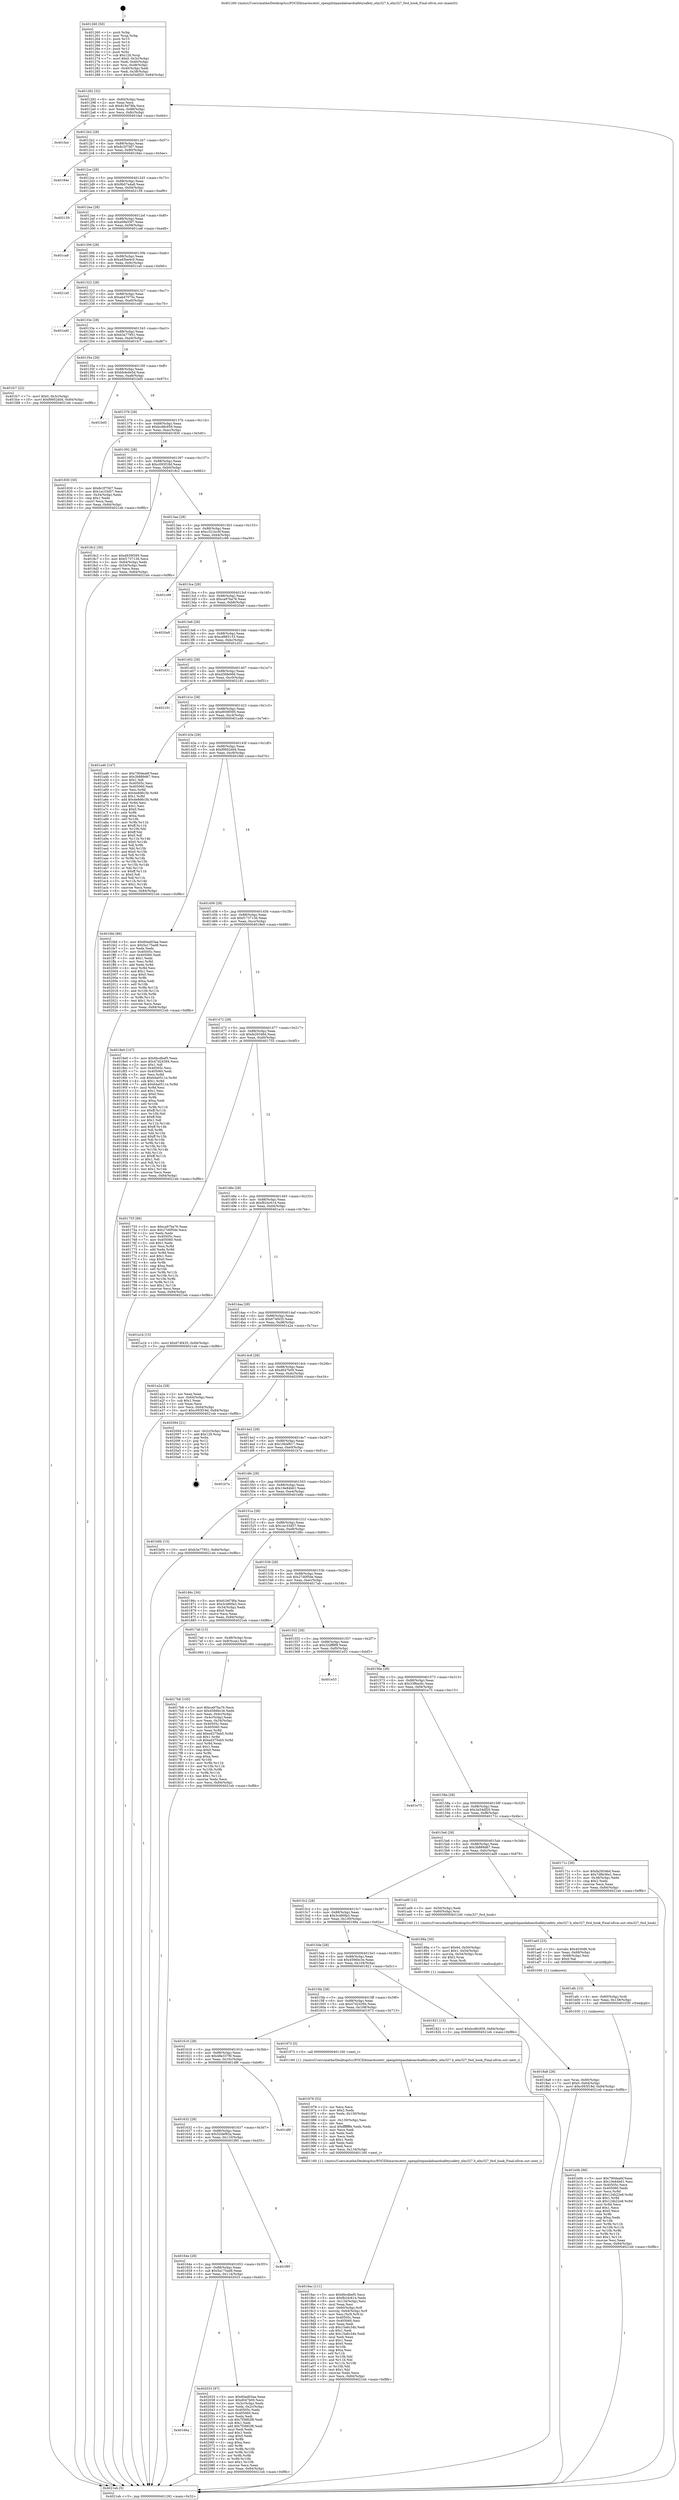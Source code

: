 digraph "0x401260" {
  label = "0x401260 (/mnt/c/Users/mathe/Desktop/tcc/POCII/binaries/extr_openpilotpandaboardsafetysafety_elm327.h_elm327_fwd_hook_Final-ollvm.out::main(0))"
  labelloc = "t"
  node[shape=record]

  Entry [label="",width=0.3,height=0.3,shape=circle,fillcolor=black,style=filled]
  "0x401292" [label="{
     0x401292 [32]\l
     | [instrs]\l
     &nbsp;&nbsp;0x401292 \<+6\>: mov -0x84(%rbp),%eax\l
     &nbsp;&nbsp;0x401298 \<+2\>: mov %eax,%ecx\l
     &nbsp;&nbsp;0x40129a \<+6\>: sub $0x819d78fa,%ecx\l
     &nbsp;&nbsp;0x4012a0 \<+6\>: mov %eax,-0x88(%rbp)\l
     &nbsp;&nbsp;0x4012a6 \<+6\>: mov %ecx,-0x8c(%rbp)\l
     &nbsp;&nbsp;0x4012ac \<+6\>: je 0000000000401fa4 \<main+0xd44\>\l
  }"]
  "0x401fa4" [label="{
     0x401fa4\l
  }", style=dashed]
  "0x4012b2" [label="{
     0x4012b2 [28]\l
     | [instrs]\l
     &nbsp;&nbsp;0x4012b2 \<+5\>: jmp 00000000004012b7 \<main+0x57\>\l
     &nbsp;&nbsp;0x4012b7 \<+6\>: mov -0x88(%rbp),%eax\l
     &nbsp;&nbsp;0x4012bd \<+5\>: sub $0x8c2f7567,%eax\l
     &nbsp;&nbsp;0x4012c2 \<+6\>: mov %eax,-0x90(%rbp)\l
     &nbsp;&nbsp;0x4012c8 \<+6\>: je 000000000040184e \<main+0x5ee\>\l
  }"]
  Exit [label="",width=0.3,height=0.3,shape=circle,fillcolor=black,style=filled,peripheries=2]
  "0x40184e" [label="{
     0x40184e\l
  }", style=dashed]
  "0x4012ce" [label="{
     0x4012ce [28]\l
     | [instrs]\l
     &nbsp;&nbsp;0x4012ce \<+5\>: jmp 00000000004012d3 \<main+0x73\>\l
     &nbsp;&nbsp;0x4012d3 \<+6\>: mov -0x88(%rbp),%eax\l
     &nbsp;&nbsp;0x4012d9 \<+5\>: sub $0x9b07a4a8,%eax\l
     &nbsp;&nbsp;0x4012de \<+6\>: mov %eax,-0x94(%rbp)\l
     &nbsp;&nbsp;0x4012e4 \<+6\>: je 0000000000402159 \<main+0xef9\>\l
  }"]
  "0x40166a" [label="{
     0x40166a\l
  }", style=dashed]
  "0x402159" [label="{
     0x402159\l
  }", style=dashed]
  "0x4012ea" [label="{
     0x4012ea [28]\l
     | [instrs]\l
     &nbsp;&nbsp;0x4012ea \<+5\>: jmp 00000000004012ef \<main+0x8f\>\l
     &nbsp;&nbsp;0x4012ef \<+6\>: mov -0x88(%rbp),%eax\l
     &nbsp;&nbsp;0x4012f5 \<+5\>: sub $0xa09a55f7,%eax\l
     &nbsp;&nbsp;0x4012fa \<+6\>: mov %eax,-0x98(%rbp)\l
     &nbsp;&nbsp;0x401300 \<+6\>: je 0000000000401ca8 \<main+0xa48\>\l
  }"]
  "0x402033" [label="{
     0x402033 [97]\l
     | [instrs]\l
     &nbsp;&nbsp;0x402033 \<+5\>: mov $0x60ad03aa,%eax\l
     &nbsp;&nbsp;0x402038 \<+5\>: mov $0xd047b00,%ecx\l
     &nbsp;&nbsp;0x40203d \<+3\>: mov -0x3c(%rbp),%edx\l
     &nbsp;&nbsp;0x402040 \<+3\>: mov %edx,-0x2c(%rbp)\l
     &nbsp;&nbsp;0x402043 \<+7\>: mov 0x40505c,%edx\l
     &nbsp;&nbsp;0x40204a \<+7\>: mov 0x405060,%esi\l
     &nbsp;&nbsp;0x402051 \<+2\>: mov %edx,%edi\l
     &nbsp;&nbsp;0x402053 \<+6\>: sub $0x7f3882f8,%edi\l
     &nbsp;&nbsp;0x402059 \<+3\>: sub $0x1,%edi\l
     &nbsp;&nbsp;0x40205c \<+6\>: add $0x7f3882f8,%edi\l
     &nbsp;&nbsp;0x402062 \<+3\>: imul %edi,%edx\l
     &nbsp;&nbsp;0x402065 \<+3\>: and $0x1,%edx\l
     &nbsp;&nbsp;0x402068 \<+3\>: cmp $0x0,%edx\l
     &nbsp;&nbsp;0x40206b \<+4\>: sete %r8b\l
     &nbsp;&nbsp;0x40206f \<+3\>: cmp $0xa,%esi\l
     &nbsp;&nbsp;0x402072 \<+4\>: setl %r9b\l
     &nbsp;&nbsp;0x402076 \<+3\>: mov %r8b,%r10b\l
     &nbsp;&nbsp;0x402079 \<+3\>: and %r9b,%r10b\l
     &nbsp;&nbsp;0x40207c \<+3\>: xor %r9b,%r8b\l
     &nbsp;&nbsp;0x40207f \<+3\>: or %r8b,%r10b\l
     &nbsp;&nbsp;0x402082 \<+4\>: test $0x1,%r10b\l
     &nbsp;&nbsp;0x402086 \<+3\>: cmovne %ecx,%eax\l
     &nbsp;&nbsp;0x402089 \<+6\>: mov %eax,-0x84(%rbp)\l
     &nbsp;&nbsp;0x40208f \<+5\>: jmp 00000000004021eb \<main+0xf8b\>\l
  }"]
  "0x401ca8" [label="{
     0x401ca8\l
  }", style=dashed]
  "0x401306" [label="{
     0x401306 [28]\l
     | [instrs]\l
     &nbsp;&nbsp;0x401306 \<+5\>: jmp 000000000040130b \<main+0xab\>\l
     &nbsp;&nbsp;0x40130b \<+6\>: mov -0x88(%rbp),%eax\l
     &nbsp;&nbsp;0x401311 \<+5\>: sub $0xa45be4c0,%eax\l
     &nbsp;&nbsp;0x401316 \<+6\>: mov %eax,-0x9c(%rbp)\l
     &nbsp;&nbsp;0x40131c \<+6\>: je 00000000004021a0 \<main+0xf40\>\l
  }"]
  "0x40164e" [label="{
     0x40164e [28]\l
     | [instrs]\l
     &nbsp;&nbsp;0x40164e \<+5\>: jmp 0000000000401653 \<main+0x3f3\>\l
     &nbsp;&nbsp;0x401653 \<+6\>: mov -0x88(%rbp),%eax\l
     &nbsp;&nbsp;0x401659 \<+5\>: sub $0x5a175ad9,%eax\l
     &nbsp;&nbsp;0x40165e \<+6\>: mov %eax,-0x114(%rbp)\l
     &nbsp;&nbsp;0x401664 \<+6\>: je 0000000000402033 \<main+0xdd3\>\l
  }"]
  "0x4021a0" [label="{
     0x4021a0\l
  }", style=dashed]
  "0x401322" [label="{
     0x401322 [28]\l
     | [instrs]\l
     &nbsp;&nbsp;0x401322 \<+5\>: jmp 0000000000401327 \<main+0xc7\>\l
     &nbsp;&nbsp;0x401327 \<+6\>: mov -0x88(%rbp),%eax\l
     &nbsp;&nbsp;0x40132d \<+5\>: sub $0xab47075c,%eax\l
     &nbsp;&nbsp;0x401332 \<+6\>: mov %eax,-0xa0(%rbp)\l
     &nbsp;&nbsp;0x401338 \<+6\>: je 0000000000401ed0 \<main+0xc70\>\l
  }"]
  "0x401f95" [label="{
     0x401f95\l
  }", style=dashed]
  "0x401ed0" [label="{
     0x401ed0\l
  }", style=dashed]
  "0x40133e" [label="{
     0x40133e [28]\l
     | [instrs]\l
     &nbsp;&nbsp;0x40133e \<+5\>: jmp 0000000000401343 \<main+0xe3\>\l
     &nbsp;&nbsp;0x401343 \<+6\>: mov -0x88(%rbp),%eax\l
     &nbsp;&nbsp;0x401349 \<+5\>: sub $0xb3a77951,%eax\l
     &nbsp;&nbsp;0x40134e \<+6\>: mov %eax,-0xa4(%rbp)\l
     &nbsp;&nbsp;0x401354 \<+6\>: je 0000000000401fc7 \<main+0xd67\>\l
  }"]
  "0x401632" [label="{
     0x401632 [28]\l
     | [instrs]\l
     &nbsp;&nbsp;0x401632 \<+5\>: jmp 0000000000401637 \<main+0x3d7\>\l
     &nbsp;&nbsp;0x401637 \<+6\>: mov -0x88(%rbp),%eax\l
     &nbsp;&nbsp;0x40163d \<+5\>: sub $0x52def92a,%eax\l
     &nbsp;&nbsp;0x401642 \<+6\>: mov %eax,-0x110(%rbp)\l
     &nbsp;&nbsp;0x401648 \<+6\>: je 0000000000401f95 \<main+0xd35\>\l
  }"]
  "0x401fc7" [label="{
     0x401fc7 [22]\l
     | [instrs]\l
     &nbsp;&nbsp;0x401fc7 \<+7\>: movl $0x0,-0x3c(%rbp)\l
     &nbsp;&nbsp;0x401fce \<+10\>: movl $0xf0602dd4,-0x84(%rbp)\l
     &nbsp;&nbsp;0x401fd8 \<+5\>: jmp 00000000004021eb \<main+0xf8b\>\l
  }"]
  "0x40135a" [label="{
     0x40135a [28]\l
     | [instrs]\l
     &nbsp;&nbsp;0x40135a \<+5\>: jmp 000000000040135f \<main+0xff\>\l
     &nbsp;&nbsp;0x40135f \<+6\>: mov -0x88(%rbp),%eax\l
     &nbsp;&nbsp;0x401365 \<+5\>: sub $0xbb4e4e5d,%eax\l
     &nbsp;&nbsp;0x40136a \<+6\>: mov %eax,-0xa8(%rbp)\l
     &nbsp;&nbsp;0x401370 \<+6\>: je 0000000000401bd5 \<main+0x975\>\l
  }"]
  "0x401df6" [label="{
     0x401df6\l
  }", style=dashed]
  "0x401bd5" [label="{
     0x401bd5\l
  }", style=dashed]
  "0x401376" [label="{
     0x401376 [28]\l
     | [instrs]\l
     &nbsp;&nbsp;0x401376 \<+5\>: jmp 000000000040137b \<main+0x11b\>\l
     &nbsp;&nbsp;0x40137b \<+6\>: mov -0x88(%rbp),%eax\l
     &nbsp;&nbsp;0x401381 \<+5\>: sub $0xbcd8c959,%eax\l
     &nbsp;&nbsp;0x401386 \<+6\>: mov %eax,-0xac(%rbp)\l
     &nbsp;&nbsp;0x40138c \<+6\>: je 0000000000401830 \<main+0x5d0\>\l
  }"]
  "0x401b0b" [label="{
     0x401b0b [96]\l
     | [instrs]\l
     &nbsp;&nbsp;0x401b0b \<+5\>: mov $0x790dea6f,%eax\l
     &nbsp;&nbsp;0x401b10 \<+5\>: mov $0x19e84b61,%esi\l
     &nbsp;&nbsp;0x401b15 \<+7\>: mov 0x40505c,%ecx\l
     &nbsp;&nbsp;0x401b1c \<+7\>: mov 0x405060,%edx\l
     &nbsp;&nbsp;0x401b23 \<+3\>: mov %ecx,%r8d\l
     &nbsp;&nbsp;0x401b26 \<+7\>: add $0x124b22e8,%r8d\l
     &nbsp;&nbsp;0x401b2d \<+4\>: sub $0x1,%r8d\l
     &nbsp;&nbsp;0x401b31 \<+7\>: sub $0x124b22e8,%r8d\l
     &nbsp;&nbsp;0x401b38 \<+4\>: imul %r8d,%ecx\l
     &nbsp;&nbsp;0x401b3c \<+3\>: and $0x1,%ecx\l
     &nbsp;&nbsp;0x401b3f \<+3\>: cmp $0x0,%ecx\l
     &nbsp;&nbsp;0x401b42 \<+4\>: sete %r9b\l
     &nbsp;&nbsp;0x401b46 \<+3\>: cmp $0xa,%edx\l
     &nbsp;&nbsp;0x401b49 \<+4\>: setl %r10b\l
     &nbsp;&nbsp;0x401b4d \<+3\>: mov %r9b,%r11b\l
     &nbsp;&nbsp;0x401b50 \<+3\>: and %r10b,%r11b\l
     &nbsp;&nbsp;0x401b53 \<+3\>: xor %r10b,%r9b\l
     &nbsp;&nbsp;0x401b56 \<+3\>: or %r9b,%r11b\l
     &nbsp;&nbsp;0x401b59 \<+4\>: test $0x1,%r11b\l
     &nbsp;&nbsp;0x401b5d \<+3\>: cmovne %esi,%eax\l
     &nbsp;&nbsp;0x401b60 \<+6\>: mov %eax,-0x84(%rbp)\l
     &nbsp;&nbsp;0x401b66 \<+5\>: jmp 00000000004021eb \<main+0xf8b\>\l
  }"]
  "0x401830" [label="{
     0x401830 [30]\l
     | [instrs]\l
     &nbsp;&nbsp;0x401830 \<+5\>: mov $0x8c2f7567,%eax\l
     &nbsp;&nbsp;0x401835 \<+5\>: mov $0x1ec33d57,%ecx\l
     &nbsp;&nbsp;0x40183a \<+3\>: mov -0x34(%rbp),%edx\l
     &nbsp;&nbsp;0x40183d \<+3\>: cmp $0x1,%edx\l
     &nbsp;&nbsp;0x401840 \<+3\>: cmovl %ecx,%eax\l
     &nbsp;&nbsp;0x401843 \<+6\>: mov %eax,-0x84(%rbp)\l
     &nbsp;&nbsp;0x401849 \<+5\>: jmp 00000000004021eb \<main+0xf8b\>\l
  }"]
  "0x401392" [label="{
     0x401392 [28]\l
     | [instrs]\l
     &nbsp;&nbsp;0x401392 \<+5\>: jmp 0000000000401397 \<main+0x137\>\l
     &nbsp;&nbsp;0x401397 \<+6\>: mov -0x88(%rbp),%eax\l
     &nbsp;&nbsp;0x40139d \<+5\>: sub $0xc093f18d,%eax\l
     &nbsp;&nbsp;0x4013a2 \<+6\>: mov %eax,-0xb0(%rbp)\l
     &nbsp;&nbsp;0x4013a8 \<+6\>: je 00000000004018c2 \<main+0x662\>\l
  }"]
  "0x401afc" [label="{
     0x401afc [15]\l
     | [instrs]\l
     &nbsp;&nbsp;0x401afc \<+4\>: mov -0x60(%rbp),%rdi\l
     &nbsp;&nbsp;0x401b00 \<+6\>: mov %eax,-0x138(%rbp)\l
     &nbsp;&nbsp;0x401b06 \<+5\>: call 0000000000401030 \<free@plt\>\l
     | [calls]\l
     &nbsp;&nbsp;0x401030 \{1\} (unknown)\l
  }"]
  "0x4018c2" [label="{
     0x4018c2 [30]\l
     | [instrs]\l
     &nbsp;&nbsp;0x4018c2 \<+5\>: mov $0xd939f395,%eax\l
     &nbsp;&nbsp;0x4018c7 \<+5\>: mov $0xf1737136,%ecx\l
     &nbsp;&nbsp;0x4018cc \<+3\>: mov -0x64(%rbp),%edx\l
     &nbsp;&nbsp;0x4018cf \<+3\>: cmp -0x54(%rbp),%edx\l
     &nbsp;&nbsp;0x4018d2 \<+3\>: cmovl %ecx,%eax\l
     &nbsp;&nbsp;0x4018d5 \<+6\>: mov %eax,-0x84(%rbp)\l
     &nbsp;&nbsp;0x4018db \<+5\>: jmp 00000000004021eb \<main+0xf8b\>\l
  }"]
  "0x4013ae" [label="{
     0x4013ae [28]\l
     | [instrs]\l
     &nbsp;&nbsp;0x4013ae \<+5\>: jmp 00000000004013b3 \<main+0x153\>\l
     &nbsp;&nbsp;0x4013b3 \<+6\>: mov -0x88(%rbp),%eax\l
     &nbsp;&nbsp;0x4013b9 \<+5\>: sub $0xc321bc5f,%eax\l
     &nbsp;&nbsp;0x4013be \<+6\>: mov %eax,-0xb4(%rbp)\l
     &nbsp;&nbsp;0x4013c4 \<+6\>: je 0000000000401c99 \<main+0xa39\>\l
  }"]
  "0x401ae5" [label="{
     0x401ae5 [23]\l
     | [instrs]\l
     &nbsp;&nbsp;0x401ae5 \<+10\>: movabs $0x4030d6,%rdi\l
     &nbsp;&nbsp;0x401aef \<+3\>: mov %eax,-0x68(%rbp)\l
     &nbsp;&nbsp;0x401af2 \<+3\>: mov -0x68(%rbp),%esi\l
     &nbsp;&nbsp;0x401af5 \<+2\>: mov $0x0,%al\l
     &nbsp;&nbsp;0x401af7 \<+5\>: call 0000000000401040 \<printf@plt\>\l
     | [calls]\l
     &nbsp;&nbsp;0x401040 \{1\} (unknown)\l
  }"]
  "0x401c99" [label="{
     0x401c99\l
  }", style=dashed]
  "0x4013ca" [label="{
     0x4013ca [28]\l
     | [instrs]\l
     &nbsp;&nbsp;0x4013ca \<+5\>: jmp 00000000004013cf \<main+0x16f\>\l
     &nbsp;&nbsp;0x4013cf \<+6\>: mov -0x88(%rbp),%eax\l
     &nbsp;&nbsp;0x4013d5 \<+5\>: sub $0xca97ba76,%eax\l
     &nbsp;&nbsp;0x4013da \<+6\>: mov %eax,-0xb8(%rbp)\l
     &nbsp;&nbsp;0x4013e0 \<+6\>: je 00000000004020a9 \<main+0xe49\>\l
  }"]
  "0x4019ac" [label="{
     0x4019ac [111]\l
     | [instrs]\l
     &nbsp;&nbsp;0x4019ac \<+5\>: mov $0x6bcdbef5,%ecx\l
     &nbsp;&nbsp;0x4019b1 \<+5\>: mov $0xfb24c614,%edx\l
     &nbsp;&nbsp;0x4019b6 \<+6\>: mov -0x134(%rbp),%esi\l
     &nbsp;&nbsp;0x4019bc \<+3\>: imul %eax,%esi\l
     &nbsp;&nbsp;0x4019bf \<+4\>: mov -0x60(%rbp),%r8\l
     &nbsp;&nbsp;0x4019c3 \<+4\>: movslq -0x64(%rbp),%r9\l
     &nbsp;&nbsp;0x4019c7 \<+4\>: mov %esi,(%r8,%r9,4)\l
     &nbsp;&nbsp;0x4019cb \<+7\>: mov 0x40505c,%eax\l
     &nbsp;&nbsp;0x4019d2 \<+7\>: mov 0x405060,%esi\l
     &nbsp;&nbsp;0x4019d9 \<+2\>: mov %eax,%edi\l
     &nbsp;&nbsp;0x4019db \<+6\>: sub $0x15a6c34b,%edi\l
     &nbsp;&nbsp;0x4019e1 \<+3\>: sub $0x1,%edi\l
     &nbsp;&nbsp;0x4019e4 \<+6\>: add $0x15a6c34b,%edi\l
     &nbsp;&nbsp;0x4019ea \<+3\>: imul %edi,%eax\l
     &nbsp;&nbsp;0x4019ed \<+3\>: and $0x1,%eax\l
     &nbsp;&nbsp;0x4019f0 \<+3\>: cmp $0x0,%eax\l
     &nbsp;&nbsp;0x4019f3 \<+4\>: sete %r10b\l
     &nbsp;&nbsp;0x4019f7 \<+3\>: cmp $0xa,%esi\l
     &nbsp;&nbsp;0x4019fa \<+4\>: setl %r11b\l
     &nbsp;&nbsp;0x4019fe \<+3\>: mov %r10b,%bl\l
     &nbsp;&nbsp;0x401a01 \<+3\>: and %r11b,%bl\l
     &nbsp;&nbsp;0x401a04 \<+3\>: xor %r11b,%r10b\l
     &nbsp;&nbsp;0x401a07 \<+3\>: or %r10b,%bl\l
     &nbsp;&nbsp;0x401a0a \<+3\>: test $0x1,%bl\l
     &nbsp;&nbsp;0x401a0d \<+3\>: cmovne %edx,%ecx\l
     &nbsp;&nbsp;0x401a10 \<+6\>: mov %ecx,-0x84(%rbp)\l
     &nbsp;&nbsp;0x401a16 \<+5\>: jmp 00000000004021eb \<main+0xf8b\>\l
  }"]
  "0x4020a9" [label="{
     0x4020a9\l
  }", style=dashed]
  "0x4013e6" [label="{
     0x4013e6 [28]\l
     | [instrs]\l
     &nbsp;&nbsp;0x4013e6 \<+5\>: jmp 00000000004013eb \<main+0x18b\>\l
     &nbsp;&nbsp;0x4013eb \<+6\>: mov -0x88(%rbp),%eax\l
     &nbsp;&nbsp;0x4013f1 \<+5\>: sub $0xcd985133,%eax\l
     &nbsp;&nbsp;0x4013f6 \<+6\>: mov %eax,-0xbc(%rbp)\l
     &nbsp;&nbsp;0x4013fc \<+6\>: je 0000000000401d31 \<main+0xad1\>\l
  }"]
  "0x401978" [label="{
     0x401978 [52]\l
     | [instrs]\l
     &nbsp;&nbsp;0x401978 \<+2\>: xor %ecx,%ecx\l
     &nbsp;&nbsp;0x40197a \<+5\>: mov $0x2,%edx\l
     &nbsp;&nbsp;0x40197f \<+6\>: mov %edx,-0x130(%rbp)\l
     &nbsp;&nbsp;0x401985 \<+1\>: cltd\l
     &nbsp;&nbsp;0x401986 \<+6\>: mov -0x130(%rbp),%esi\l
     &nbsp;&nbsp;0x40198c \<+2\>: idiv %esi\l
     &nbsp;&nbsp;0x40198e \<+6\>: imul $0xfffffffe,%edx,%edx\l
     &nbsp;&nbsp;0x401994 \<+2\>: mov %ecx,%edi\l
     &nbsp;&nbsp;0x401996 \<+2\>: sub %edx,%edi\l
     &nbsp;&nbsp;0x401998 \<+2\>: mov %ecx,%edx\l
     &nbsp;&nbsp;0x40199a \<+3\>: sub $0x1,%edx\l
     &nbsp;&nbsp;0x40199d \<+2\>: add %edx,%edi\l
     &nbsp;&nbsp;0x40199f \<+2\>: sub %edi,%ecx\l
     &nbsp;&nbsp;0x4019a1 \<+6\>: mov %ecx,-0x134(%rbp)\l
     &nbsp;&nbsp;0x4019a7 \<+5\>: call 0000000000401160 \<next_i\>\l
     | [calls]\l
     &nbsp;&nbsp;0x401160 \{1\} (/mnt/c/Users/mathe/Desktop/tcc/POCII/binaries/extr_openpilotpandaboardsafetysafety_elm327.h_elm327_fwd_hook_Final-ollvm.out::next_i)\l
  }"]
  "0x401d31" [label="{
     0x401d31\l
  }", style=dashed]
  "0x401402" [label="{
     0x401402 [28]\l
     | [instrs]\l
     &nbsp;&nbsp;0x401402 \<+5\>: jmp 0000000000401407 \<main+0x1a7\>\l
     &nbsp;&nbsp;0x401407 \<+6\>: mov -0x88(%rbp),%eax\l
     &nbsp;&nbsp;0x40140d \<+5\>: sub $0xd36fe066,%eax\l
     &nbsp;&nbsp;0x401412 \<+6\>: mov %eax,-0xc0(%rbp)\l
     &nbsp;&nbsp;0x401418 \<+6\>: je 0000000000402191 \<main+0xf31\>\l
  }"]
  "0x401616" [label="{
     0x401616 [28]\l
     | [instrs]\l
     &nbsp;&nbsp;0x401616 \<+5\>: jmp 000000000040161b \<main+0x3bb\>\l
     &nbsp;&nbsp;0x40161b \<+6\>: mov -0x88(%rbp),%eax\l
     &nbsp;&nbsp;0x401621 \<+5\>: sub $0x48e337f0,%eax\l
     &nbsp;&nbsp;0x401626 \<+6\>: mov %eax,-0x10c(%rbp)\l
     &nbsp;&nbsp;0x40162c \<+6\>: je 0000000000401df6 \<main+0xb96\>\l
  }"]
  "0x402191" [label="{
     0x402191\l
  }", style=dashed]
  "0x40141e" [label="{
     0x40141e [28]\l
     | [instrs]\l
     &nbsp;&nbsp;0x40141e \<+5\>: jmp 0000000000401423 \<main+0x1c3\>\l
     &nbsp;&nbsp;0x401423 \<+6\>: mov -0x88(%rbp),%eax\l
     &nbsp;&nbsp;0x401429 \<+5\>: sub $0xd939f395,%eax\l
     &nbsp;&nbsp;0x40142e \<+6\>: mov %eax,-0xc4(%rbp)\l
     &nbsp;&nbsp;0x401434 \<+6\>: je 0000000000401a46 \<main+0x7e6\>\l
  }"]
  "0x401973" [label="{
     0x401973 [5]\l
     | [instrs]\l
     &nbsp;&nbsp;0x401973 \<+5\>: call 0000000000401160 \<next_i\>\l
     | [calls]\l
     &nbsp;&nbsp;0x401160 \{1\} (/mnt/c/Users/mathe/Desktop/tcc/POCII/binaries/extr_openpilotpandaboardsafetysafety_elm327.h_elm327_fwd_hook_Final-ollvm.out::next_i)\l
  }"]
  "0x401a46" [label="{
     0x401a46 [147]\l
     | [instrs]\l
     &nbsp;&nbsp;0x401a46 \<+5\>: mov $0x790dea6f,%eax\l
     &nbsp;&nbsp;0x401a4b \<+5\>: mov $0x3b889d67,%ecx\l
     &nbsp;&nbsp;0x401a50 \<+2\>: mov $0x1,%dl\l
     &nbsp;&nbsp;0x401a52 \<+7\>: mov 0x40505c,%esi\l
     &nbsp;&nbsp;0x401a59 \<+7\>: mov 0x405060,%edi\l
     &nbsp;&nbsp;0x401a60 \<+3\>: mov %esi,%r8d\l
     &nbsp;&nbsp;0x401a63 \<+7\>: sub $0x4e8d6c3b,%r8d\l
     &nbsp;&nbsp;0x401a6a \<+4\>: sub $0x1,%r8d\l
     &nbsp;&nbsp;0x401a6e \<+7\>: add $0x4e8d6c3b,%r8d\l
     &nbsp;&nbsp;0x401a75 \<+4\>: imul %r8d,%esi\l
     &nbsp;&nbsp;0x401a79 \<+3\>: and $0x1,%esi\l
     &nbsp;&nbsp;0x401a7c \<+3\>: cmp $0x0,%esi\l
     &nbsp;&nbsp;0x401a7f \<+4\>: sete %r9b\l
     &nbsp;&nbsp;0x401a83 \<+3\>: cmp $0xa,%edi\l
     &nbsp;&nbsp;0x401a86 \<+4\>: setl %r10b\l
     &nbsp;&nbsp;0x401a8a \<+3\>: mov %r9b,%r11b\l
     &nbsp;&nbsp;0x401a8d \<+4\>: xor $0xff,%r11b\l
     &nbsp;&nbsp;0x401a91 \<+3\>: mov %r10b,%bl\l
     &nbsp;&nbsp;0x401a94 \<+3\>: xor $0xff,%bl\l
     &nbsp;&nbsp;0x401a97 \<+3\>: xor $0x0,%dl\l
     &nbsp;&nbsp;0x401a9a \<+3\>: mov %r11b,%r14b\l
     &nbsp;&nbsp;0x401a9d \<+4\>: and $0x0,%r14b\l
     &nbsp;&nbsp;0x401aa1 \<+3\>: and %dl,%r9b\l
     &nbsp;&nbsp;0x401aa4 \<+3\>: mov %bl,%r15b\l
     &nbsp;&nbsp;0x401aa7 \<+4\>: and $0x0,%r15b\l
     &nbsp;&nbsp;0x401aab \<+3\>: and %dl,%r10b\l
     &nbsp;&nbsp;0x401aae \<+3\>: or %r9b,%r14b\l
     &nbsp;&nbsp;0x401ab1 \<+3\>: or %r10b,%r15b\l
     &nbsp;&nbsp;0x401ab4 \<+3\>: xor %r15b,%r14b\l
     &nbsp;&nbsp;0x401ab7 \<+3\>: or %bl,%r11b\l
     &nbsp;&nbsp;0x401aba \<+4\>: xor $0xff,%r11b\l
     &nbsp;&nbsp;0x401abe \<+3\>: or $0x0,%dl\l
     &nbsp;&nbsp;0x401ac1 \<+3\>: and %dl,%r11b\l
     &nbsp;&nbsp;0x401ac4 \<+3\>: or %r11b,%r14b\l
     &nbsp;&nbsp;0x401ac7 \<+4\>: test $0x1,%r14b\l
     &nbsp;&nbsp;0x401acb \<+3\>: cmovne %ecx,%eax\l
     &nbsp;&nbsp;0x401ace \<+6\>: mov %eax,-0x84(%rbp)\l
     &nbsp;&nbsp;0x401ad4 \<+5\>: jmp 00000000004021eb \<main+0xf8b\>\l
  }"]
  "0x40143a" [label="{
     0x40143a [28]\l
     | [instrs]\l
     &nbsp;&nbsp;0x40143a \<+5\>: jmp 000000000040143f \<main+0x1df\>\l
     &nbsp;&nbsp;0x40143f \<+6\>: mov -0x88(%rbp),%eax\l
     &nbsp;&nbsp;0x401445 \<+5\>: sub $0xf0602dd4,%eax\l
     &nbsp;&nbsp;0x40144a \<+6\>: mov %eax,-0xc8(%rbp)\l
     &nbsp;&nbsp;0x401450 \<+6\>: je 0000000000401fdd \<main+0xd7d\>\l
  }"]
  "0x4018a8" [label="{
     0x4018a8 [26]\l
     | [instrs]\l
     &nbsp;&nbsp;0x4018a8 \<+4\>: mov %rax,-0x60(%rbp)\l
     &nbsp;&nbsp;0x4018ac \<+7\>: movl $0x0,-0x64(%rbp)\l
     &nbsp;&nbsp;0x4018b3 \<+10\>: movl $0xc093f18d,-0x84(%rbp)\l
     &nbsp;&nbsp;0x4018bd \<+5\>: jmp 00000000004021eb \<main+0xf8b\>\l
  }"]
  "0x401fdd" [label="{
     0x401fdd [86]\l
     | [instrs]\l
     &nbsp;&nbsp;0x401fdd \<+5\>: mov $0x60ad03aa,%eax\l
     &nbsp;&nbsp;0x401fe2 \<+5\>: mov $0x5a175ad9,%ecx\l
     &nbsp;&nbsp;0x401fe7 \<+2\>: xor %edx,%edx\l
     &nbsp;&nbsp;0x401fe9 \<+7\>: mov 0x40505c,%esi\l
     &nbsp;&nbsp;0x401ff0 \<+7\>: mov 0x405060,%edi\l
     &nbsp;&nbsp;0x401ff7 \<+3\>: sub $0x1,%edx\l
     &nbsp;&nbsp;0x401ffa \<+3\>: mov %esi,%r8d\l
     &nbsp;&nbsp;0x401ffd \<+3\>: add %edx,%r8d\l
     &nbsp;&nbsp;0x402000 \<+4\>: imul %r8d,%esi\l
     &nbsp;&nbsp;0x402004 \<+3\>: and $0x1,%esi\l
     &nbsp;&nbsp;0x402007 \<+3\>: cmp $0x0,%esi\l
     &nbsp;&nbsp;0x40200a \<+4\>: sete %r9b\l
     &nbsp;&nbsp;0x40200e \<+3\>: cmp $0xa,%edi\l
     &nbsp;&nbsp;0x402011 \<+4\>: setl %r10b\l
     &nbsp;&nbsp;0x402015 \<+3\>: mov %r9b,%r11b\l
     &nbsp;&nbsp;0x402018 \<+3\>: and %r10b,%r11b\l
     &nbsp;&nbsp;0x40201b \<+3\>: xor %r10b,%r9b\l
     &nbsp;&nbsp;0x40201e \<+3\>: or %r9b,%r11b\l
     &nbsp;&nbsp;0x402021 \<+4\>: test $0x1,%r11b\l
     &nbsp;&nbsp;0x402025 \<+3\>: cmovne %ecx,%eax\l
     &nbsp;&nbsp;0x402028 \<+6\>: mov %eax,-0x84(%rbp)\l
     &nbsp;&nbsp;0x40202e \<+5\>: jmp 00000000004021eb \<main+0xf8b\>\l
  }"]
  "0x401456" [label="{
     0x401456 [28]\l
     | [instrs]\l
     &nbsp;&nbsp;0x401456 \<+5\>: jmp 000000000040145b \<main+0x1fb\>\l
     &nbsp;&nbsp;0x40145b \<+6\>: mov -0x88(%rbp),%eax\l
     &nbsp;&nbsp;0x401461 \<+5\>: sub $0xf1737136,%eax\l
     &nbsp;&nbsp;0x401466 \<+6\>: mov %eax,-0xcc(%rbp)\l
     &nbsp;&nbsp;0x40146c \<+6\>: je 00000000004018e0 \<main+0x680\>\l
  }"]
  "0x4015fa" [label="{
     0x4015fa [28]\l
     | [instrs]\l
     &nbsp;&nbsp;0x4015fa \<+5\>: jmp 00000000004015ff \<main+0x39f\>\l
     &nbsp;&nbsp;0x4015ff \<+6\>: mov -0x88(%rbp),%eax\l
     &nbsp;&nbsp;0x401605 \<+5\>: sub $0x47d24394,%eax\l
     &nbsp;&nbsp;0x40160a \<+6\>: mov %eax,-0x108(%rbp)\l
     &nbsp;&nbsp;0x401610 \<+6\>: je 0000000000401973 \<main+0x713\>\l
  }"]
  "0x4018e0" [label="{
     0x4018e0 [147]\l
     | [instrs]\l
     &nbsp;&nbsp;0x4018e0 \<+5\>: mov $0x6bcdbef5,%eax\l
     &nbsp;&nbsp;0x4018e5 \<+5\>: mov $0x47d24394,%ecx\l
     &nbsp;&nbsp;0x4018ea \<+2\>: mov $0x1,%dl\l
     &nbsp;&nbsp;0x4018ec \<+7\>: mov 0x40505c,%esi\l
     &nbsp;&nbsp;0x4018f3 \<+7\>: mov 0x405060,%edi\l
     &nbsp;&nbsp;0x4018fa \<+3\>: mov %esi,%r8d\l
     &nbsp;&nbsp;0x4018fd \<+7\>: sub $0x64a0511e,%r8d\l
     &nbsp;&nbsp;0x401904 \<+4\>: sub $0x1,%r8d\l
     &nbsp;&nbsp;0x401908 \<+7\>: add $0x64a0511e,%r8d\l
     &nbsp;&nbsp;0x40190f \<+4\>: imul %r8d,%esi\l
     &nbsp;&nbsp;0x401913 \<+3\>: and $0x1,%esi\l
     &nbsp;&nbsp;0x401916 \<+3\>: cmp $0x0,%esi\l
     &nbsp;&nbsp;0x401919 \<+4\>: sete %r9b\l
     &nbsp;&nbsp;0x40191d \<+3\>: cmp $0xa,%edi\l
     &nbsp;&nbsp;0x401920 \<+4\>: setl %r10b\l
     &nbsp;&nbsp;0x401924 \<+3\>: mov %r9b,%r11b\l
     &nbsp;&nbsp;0x401927 \<+4\>: xor $0xff,%r11b\l
     &nbsp;&nbsp;0x40192b \<+3\>: mov %r10b,%bl\l
     &nbsp;&nbsp;0x40192e \<+3\>: xor $0xff,%bl\l
     &nbsp;&nbsp;0x401931 \<+3\>: xor $0x1,%dl\l
     &nbsp;&nbsp;0x401934 \<+3\>: mov %r11b,%r14b\l
     &nbsp;&nbsp;0x401937 \<+4\>: and $0xff,%r14b\l
     &nbsp;&nbsp;0x40193b \<+3\>: and %dl,%r9b\l
     &nbsp;&nbsp;0x40193e \<+3\>: mov %bl,%r15b\l
     &nbsp;&nbsp;0x401941 \<+4\>: and $0xff,%r15b\l
     &nbsp;&nbsp;0x401945 \<+3\>: and %dl,%r10b\l
     &nbsp;&nbsp;0x401948 \<+3\>: or %r9b,%r14b\l
     &nbsp;&nbsp;0x40194b \<+3\>: or %r10b,%r15b\l
     &nbsp;&nbsp;0x40194e \<+3\>: xor %r15b,%r14b\l
     &nbsp;&nbsp;0x401951 \<+3\>: or %bl,%r11b\l
     &nbsp;&nbsp;0x401954 \<+4\>: xor $0xff,%r11b\l
     &nbsp;&nbsp;0x401958 \<+3\>: or $0x1,%dl\l
     &nbsp;&nbsp;0x40195b \<+3\>: and %dl,%r11b\l
     &nbsp;&nbsp;0x40195e \<+3\>: or %r11b,%r14b\l
     &nbsp;&nbsp;0x401961 \<+4\>: test $0x1,%r14b\l
     &nbsp;&nbsp;0x401965 \<+3\>: cmovne %ecx,%eax\l
     &nbsp;&nbsp;0x401968 \<+6\>: mov %eax,-0x84(%rbp)\l
     &nbsp;&nbsp;0x40196e \<+5\>: jmp 00000000004021eb \<main+0xf8b\>\l
  }"]
  "0x401472" [label="{
     0x401472 [28]\l
     | [instrs]\l
     &nbsp;&nbsp;0x401472 \<+5\>: jmp 0000000000401477 \<main+0x217\>\l
     &nbsp;&nbsp;0x401477 \<+6\>: mov -0x88(%rbp),%eax\l
     &nbsp;&nbsp;0x40147d \<+5\>: sub $0xfa29346d,%eax\l
     &nbsp;&nbsp;0x401482 \<+6\>: mov %eax,-0xd0(%rbp)\l
     &nbsp;&nbsp;0x401488 \<+6\>: je 0000000000401755 \<main+0x4f5\>\l
  }"]
  "0x401821" [label="{
     0x401821 [15]\l
     | [instrs]\l
     &nbsp;&nbsp;0x401821 \<+10\>: movl $0xbcd8c959,-0x84(%rbp)\l
     &nbsp;&nbsp;0x40182b \<+5\>: jmp 00000000004021eb \<main+0xf8b\>\l
  }"]
  "0x401755" [label="{
     0x401755 [86]\l
     | [instrs]\l
     &nbsp;&nbsp;0x401755 \<+5\>: mov $0xca97ba76,%eax\l
     &nbsp;&nbsp;0x40175a \<+5\>: mov $0x27d0f5de,%ecx\l
     &nbsp;&nbsp;0x40175f \<+2\>: xor %edx,%edx\l
     &nbsp;&nbsp;0x401761 \<+7\>: mov 0x40505c,%esi\l
     &nbsp;&nbsp;0x401768 \<+7\>: mov 0x405060,%edi\l
     &nbsp;&nbsp;0x40176f \<+3\>: sub $0x1,%edx\l
     &nbsp;&nbsp;0x401772 \<+3\>: mov %esi,%r8d\l
     &nbsp;&nbsp;0x401775 \<+3\>: add %edx,%r8d\l
     &nbsp;&nbsp;0x401778 \<+4\>: imul %r8d,%esi\l
     &nbsp;&nbsp;0x40177c \<+3\>: and $0x1,%esi\l
     &nbsp;&nbsp;0x40177f \<+3\>: cmp $0x0,%esi\l
     &nbsp;&nbsp;0x401782 \<+4\>: sete %r9b\l
     &nbsp;&nbsp;0x401786 \<+3\>: cmp $0xa,%edi\l
     &nbsp;&nbsp;0x401789 \<+4\>: setl %r10b\l
     &nbsp;&nbsp;0x40178d \<+3\>: mov %r9b,%r11b\l
     &nbsp;&nbsp;0x401790 \<+3\>: and %r10b,%r11b\l
     &nbsp;&nbsp;0x401793 \<+3\>: xor %r10b,%r9b\l
     &nbsp;&nbsp;0x401796 \<+3\>: or %r9b,%r11b\l
     &nbsp;&nbsp;0x401799 \<+4\>: test $0x1,%r11b\l
     &nbsp;&nbsp;0x40179d \<+3\>: cmovne %ecx,%eax\l
     &nbsp;&nbsp;0x4017a0 \<+6\>: mov %eax,-0x84(%rbp)\l
     &nbsp;&nbsp;0x4017a6 \<+5\>: jmp 00000000004021eb \<main+0xf8b\>\l
  }"]
  "0x40148e" [label="{
     0x40148e [28]\l
     | [instrs]\l
     &nbsp;&nbsp;0x40148e \<+5\>: jmp 0000000000401493 \<main+0x233\>\l
     &nbsp;&nbsp;0x401493 \<+6\>: mov -0x88(%rbp),%eax\l
     &nbsp;&nbsp;0x401499 \<+5\>: sub $0xfb24c614,%eax\l
     &nbsp;&nbsp;0x40149e \<+6\>: mov %eax,-0xd4(%rbp)\l
     &nbsp;&nbsp;0x4014a4 \<+6\>: je 0000000000401a1b \<main+0x7bb\>\l
  }"]
  "0x4015de" [label="{
     0x4015de [28]\l
     | [instrs]\l
     &nbsp;&nbsp;0x4015de \<+5\>: jmp 00000000004015e3 \<main+0x383\>\l
     &nbsp;&nbsp;0x4015e3 \<+6\>: mov -0x88(%rbp),%eax\l
     &nbsp;&nbsp;0x4015e9 \<+5\>: sub $0x4566bc3e,%eax\l
     &nbsp;&nbsp;0x4015ee \<+6\>: mov %eax,-0x104(%rbp)\l
     &nbsp;&nbsp;0x4015f4 \<+6\>: je 0000000000401821 \<main+0x5c1\>\l
  }"]
  "0x401a1b" [label="{
     0x401a1b [15]\l
     | [instrs]\l
     &nbsp;&nbsp;0x401a1b \<+10\>: movl $0x674f435,-0x84(%rbp)\l
     &nbsp;&nbsp;0x401a25 \<+5\>: jmp 00000000004021eb \<main+0xf8b\>\l
  }"]
  "0x4014aa" [label="{
     0x4014aa [28]\l
     | [instrs]\l
     &nbsp;&nbsp;0x4014aa \<+5\>: jmp 00000000004014af \<main+0x24f\>\l
     &nbsp;&nbsp;0x4014af \<+6\>: mov -0x88(%rbp),%eax\l
     &nbsp;&nbsp;0x4014b5 \<+5\>: sub $0x674f435,%eax\l
     &nbsp;&nbsp;0x4014ba \<+6\>: mov %eax,-0xd8(%rbp)\l
     &nbsp;&nbsp;0x4014c0 \<+6\>: je 0000000000401a2a \<main+0x7ca\>\l
  }"]
  "0x40188a" [label="{
     0x40188a [30]\l
     | [instrs]\l
     &nbsp;&nbsp;0x40188a \<+7\>: movl $0x64,-0x50(%rbp)\l
     &nbsp;&nbsp;0x401891 \<+7\>: movl $0x1,-0x54(%rbp)\l
     &nbsp;&nbsp;0x401898 \<+4\>: movslq -0x54(%rbp),%rax\l
     &nbsp;&nbsp;0x40189c \<+4\>: shl $0x2,%rax\l
     &nbsp;&nbsp;0x4018a0 \<+3\>: mov %rax,%rdi\l
     &nbsp;&nbsp;0x4018a3 \<+5\>: call 0000000000401050 \<malloc@plt\>\l
     | [calls]\l
     &nbsp;&nbsp;0x401050 \{1\} (unknown)\l
  }"]
  "0x401a2a" [label="{
     0x401a2a [28]\l
     | [instrs]\l
     &nbsp;&nbsp;0x401a2a \<+2\>: xor %eax,%eax\l
     &nbsp;&nbsp;0x401a2c \<+3\>: mov -0x64(%rbp),%ecx\l
     &nbsp;&nbsp;0x401a2f \<+3\>: sub $0x1,%eax\l
     &nbsp;&nbsp;0x401a32 \<+2\>: sub %eax,%ecx\l
     &nbsp;&nbsp;0x401a34 \<+3\>: mov %ecx,-0x64(%rbp)\l
     &nbsp;&nbsp;0x401a37 \<+10\>: movl $0xc093f18d,-0x84(%rbp)\l
     &nbsp;&nbsp;0x401a41 \<+5\>: jmp 00000000004021eb \<main+0xf8b\>\l
  }"]
  "0x4014c6" [label="{
     0x4014c6 [28]\l
     | [instrs]\l
     &nbsp;&nbsp;0x4014c6 \<+5\>: jmp 00000000004014cb \<main+0x26b\>\l
     &nbsp;&nbsp;0x4014cb \<+6\>: mov -0x88(%rbp),%eax\l
     &nbsp;&nbsp;0x4014d1 \<+5\>: sub $0xd047b00,%eax\l
     &nbsp;&nbsp;0x4014d6 \<+6\>: mov %eax,-0xdc(%rbp)\l
     &nbsp;&nbsp;0x4014dc \<+6\>: je 0000000000402094 \<main+0xe34\>\l
  }"]
  "0x4015c2" [label="{
     0x4015c2 [28]\l
     | [instrs]\l
     &nbsp;&nbsp;0x4015c2 \<+5\>: jmp 00000000004015c7 \<main+0x367\>\l
     &nbsp;&nbsp;0x4015c7 \<+6\>: mov -0x88(%rbp),%eax\l
     &nbsp;&nbsp;0x4015cd \<+5\>: sub $0x3c480fa3,%eax\l
     &nbsp;&nbsp;0x4015d2 \<+6\>: mov %eax,-0x100(%rbp)\l
     &nbsp;&nbsp;0x4015d8 \<+6\>: je 000000000040188a \<main+0x62a\>\l
  }"]
  "0x402094" [label="{
     0x402094 [21]\l
     | [instrs]\l
     &nbsp;&nbsp;0x402094 \<+3\>: mov -0x2c(%rbp),%eax\l
     &nbsp;&nbsp;0x402097 \<+7\>: add $0x128,%rsp\l
     &nbsp;&nbsp;0x40209e \<+1\>: pop %rbx\l
     &nbsp;&nbsp;0x40209f \<+2\>: pop %r12\l
     &nbsp;&nbsp;0x4020a1 \<+2\>: pop %r13\l
     &nbsp;&nbsp;0x4020a3 \<+2\>: pop %r14\l
     &nbsp;&nbsp;0x4020a5 \<+2\>: pop %r15\l
     &nbsp;&nbsp;0x4020a7 \<+1\>: pop %rbp\l
     &nbsp;&nbsp;0x4020a8 \<+1\>: ret\l
  }"]
  "0x4014e2" [label="{
     0x4014e2 [28]\l
     | [instrs]\l
     &nbsp;&nbsp;0x4014e2 \<+5\>: jmp 00000000004014e7 \<main+0x287\>\l
     &nbsp;&nbsp;0x4014e7 \<+6\>: mov -0x88(%rbp),%eax\l
     &nbsp;&nbsp;0x4014ed \<+5\>: sub $0x16b4f617,%eax\l
     &nbsp;&nbsp;0x4014f2 \<+6\>: mov %eax,-0xe0(%rbp)\l
     &nbsp;&nbsp;0x4014f8 \<+6\>: je 0000000000401b7a \<main+0x91a\>\l
  }"]
  "0x401ad9" [label="{
     0x401ad9 [12]\l
     | [instrs]\l
     &nbsp;&nbsp;0x401ad9 \<+3\>: mov -0x50(%rbp),%edi\l
     &nbsp;&nbsp;0x401adc \<+4\>: mov -0x60(%rbp),%rsi\l
     &nbsp;&nbsp;0x401ae0 \<+5\>: call 0000000000401240 \<elm327_fwd_hook\>\l
     | [calls]\l
     &nbsp;&nbsp;0x401240 \{1\} (/mnt/c/Users/mathe/Desktop/tcc/POCII/binaries/extr_openpilotpandaboardsafetysafety_elm327.h_elm327_fwd_hook_Final-ollvm.out::elm327_fwd_hook)\l
  }"]
  "0x401b7a" [label="{
     0x401b7a\l
  }", style=dashed]
  "0x4014fe" [label="{
     0x4014fe [28]\l
     | [instrs]\l
     &nbsp;&nbsp;0x4014fe \<+5\>: jmp 0000000000401503 \<main+0x2a3\>\l
     &nbsp;&nbsp;0x401503 \<+6\>: mov -0x88(%rbp),%eax\l
     &nbsp;&nbsp;0x401509 \<+5\>: sub $0x19e84b61,%eax\l
     &nbsp;&nbsp;0x40150e \<+6\>: mov %eax,-0xe4(%rbp)\l
     &nbsp;&nbsp;0x401514 \<+6\>: je 0000000000401b6b \<main+0x90b\>\l
  }"]
  "0x4017b8" [label="{
     0x4017b8 [105]\l
     | [instrs]\l
     &nbsp;&nbsp;0x4017b8 \<+5\>: mov $0xca97ba76,%ecx\l
     &nbsp;&nbsp;0x4017bd \<+5\>: mov $0x4566bc3e,%edx\l
     &nbsp;&nbsp;0x4017c2 \<+3\>: mov %eax,-0x4c(%rbp)\l
     &nbsp;&nbsp;0x4017c5 \<+3\>: mov -0x4c(%rbp),%eax\l
     &nbsp;&nbsp;0x4017c8 \<+3\>: mov %eax,-0x34(%rbp)\l
     &nbsp;&nbsp;0x4017cb \<+7\>: mov 0x40505c,%eax\l
     &nbsp;&nbsp;0x4017d2 \<+7\>: mov 0x405060,%esi\l
     &nbsp;&nbsp;0x4017d9 \<+3\>: mov %eax,%r8d\l
     &nbsp;&nbsp;0x4017dc \<+7\>: add $0xed375eb5,%r8d\l
     &nbsp;&nbsp;0x4017e3 \<+4\>: sub $0x1,%r8d\l
     &nbsp;&nbsp;0x4017e7 \<+7\>: sub $0xed375eb5,%r8d\l
     &nbsp;&nbsp;0x4017ee \<+4\>: imul %r8d,%eax\l
     &nbsp;&nbsp;0x4017f2 \<+3\>: and $0x1,%eax\l
     &nbsp;&nbsp;0x4017f5 \<+3\>: cmp $0x0,%eax\l
     &nbsp;&nbsp;0x4017f8 \<+4\>: sete %r9b\l
     &nbsp;&nbsp;0x4017fc \<+3\>: cmp $0xa,%esi\l
     &nbsp;&nbsp;0x4017ff \<+4\>: setl %r10b\l
     &nbsp;&nbsp;0x401803 \<+3\>: mov %r9b,%r11b\l
     &nbsp;&nbsp;0x401806 \<+3\>: and %r10b,%r11b\l
     &nbsp;&nbsp;0x401809 \<+3\>: xor %r10b,%r9b\l
     &nbsp;&nbsp;0x40180c \<+3\>: or %r9b,%r11b\l
     &nbsp;&nbsp;0x40180f \<+4\>: test $0x1,%r11b\l
     &nbsp;&nbsp;0x401813 \<+3\>: cmovne %edx,%ecx\l
     &nbsp;&nbsp;0x401816 \<+6\>: mov %ecx,-0x84(%rbp)\l
     &nbsp;&nbsp;0x40181c \<+5\>: jmp 00000000004021eb \<main+0xf8b\>\l
  }"]
  "0x401b6b" [label="{
     0x401b6b [15]\l
     | [instrs]\l
     &nbsp;&nbsp;0x401b6b \<+10\>: movl $0xb3a77951,-0x84(%rbp)\l
     &nbsp;&nbsp;0x401b75 \<+5\>: jmp 00000000004021eb \<main+0xf8b\>\l
  }"]
  "0x40151a" [label="{
     0x40151a [28]\l
     | [instrs]\l
     &nbsp;&nbsp;0x40151a \<+5\>: jmp 000000000040151f \<main+0x2bf\>\l
     &nbsp;&nbsp;0x40151f \<+6\>: mov -0x88(%rbp),%eax\l
     &nbsp;&nbsp;0x401525 \<+5\>: sub $0x1ec33d57,%eax\l
     &nbsp;&nbsp;0x40152a \<+6\>: mov %eax,-0xe8(%rbp)\l
     &nbsp;&nbsp;0x401530 \<+6\>: je 000000000040186c \<main+0x60c\>\l
  }"]
  "0x401260" [label="{
     0x401260 [50]\l
     | [instrs]\l
     &nbsp;&nbsp;0x401260 \<+1\>: push %rbp\l
     &nbsp;&nbsp;0x401261 \<+3\>: mov %rsp,%rbp\l
     &nbsp;&nbsp;0x401264 \<+2\>: push %r15\l
     &nbsp;&nbsp;0x401266 \<+2\>: push %r14\l
     &nbsp;&nbsp;0x401268 \<+2\>: push %r13\l
     &nbsp;&nbsp;0x40126a \<+2\>: push %r12\l
     &nbsp;&nbsp;0x40126c \<+1\>: push %rbx\l
     &nbsp;&nbsp;0x40126d \<+7\>: sub $0x128,%rsp\l
     &nbsp;&nbsp;0x401274 \<+7\>: movl $0x0,-0x3c(%rbp)\l
     &nbsp;&nbsp;0x40127b \<+3\>: mov %edi,-0x40(%rbp)\l
     &nbsp;&nbsp;0x40127e \<+4\>: mov %rsi,-0x48(%rbp)\l
     &nbsp;&nbsp;0x401282 \<+3\>: mov -0x40(%rbp),%edi\l
     &nbsp;&nbsp;0x401285 \<+3\>: mov %edi,-0x38(%rbp)\l
     &nbsp;&nbsp;0x401288 \<+10\>: movl $0x3a54df20,-0x84(%rbp)\l
  }"]
  "0x40186c" [label="{
     0x40186c [30]\l
     | [instrs]\l
     &nbsp;&nbsp;0x40186c \<+5\>: mov $0x819d78fa,%eax\l
     &nbsp;&nbsp;0x401871 \<+5\>: mov $0x3c480fa3,%ecx\l
     &nbsp;&nbsp;0x401876 \<+3\>: mov -0x34(%rbp),%edx\l
     &nbsp;&nbsp;0x401879 \<+3\>: cmp $0x0,%edx\l
     &nbsp;&nbsp;0x40187c \<+3\>: cmove %ecx,%eax\l
     &nbsp;&nbsp;0x40187f \<+6\>: mov %eax,-0x84(%rbp)\l
     &nbsp;&nbsp;0x401885 \<+5\>: jmp 00000000004021eb \<main+0xf8b\>\l
  }"]
  "0x401536" [label="{
     0x401536 [28]\l
     | [instrs]\l
     &nbsp;&nbsp;0x401536 \<+5\>: jmp 000000000040153b \<main+0x2db\>\l
     &nbsp;&nbsp;0x40153b \<+6\>: mov -0x88(%rbp),%eax\l
     &nbsp;&nbsp;0x401541 \<+5\>: sub $0x27d0f5de,%eax\l
     &nbsp;&nbsp;0x401546 \<+6\>: mov %eax,-0xec(%rbp)\l
     &nbsp;&nbsp;0x40154c \<+6\>: je 00000000004017ab \<main+0x54b\>\l
  }"]
  "0x4021eb" [label="{
     0x4021eb [5]\l
     | [instrs]\l
     &nbsp;&nbsp;0x4021eb \<+5\>: jmp 0000000000401292 \<main+0x32\>\l
  }"]
  "0x4017ab" [label="{
     0x4017ab [13]\l
     | [instrs]\l
     &nbsp;&nbsp;0x4017ab \<+4\>: mov -0x48(%rbp),%rax\l
     &nbsp;&nbsp;0x4017af \<+4\>: mov 0x8(%rax),%rdi\l
     &nbsp;&nbsp;0x4017b3 \<+5\>: call 0000000000401060 \<atoi@plt\>\l
     | [calls]\l
     &nbsp;&nbsp;0x401060 \{1\} (unknown)\l
  }"]
  "0x401552" [label="{
     0x401552 [28]\l
     | [instrs]\l
     &nbsp;&nbsp;0x401552 \<+5\>: jmp 0000000000401557 \<main+0x2f7\>\l
     &nbsp;&nbsp;0x401557 \<+6\>: mov -0x88(%rbp),%eax\l
     &nbsp;&nbsp;0x40155d \<+5\>: sub $0x32dff9f9,%eax\l
     &nbsp;&nbsp;0x401562 \<+6\>: mov %eax,-0xf0(%rbp)\l
     &nbsp;&nbsp;0x401568 \<+6\>: je 0000000000401e53 \<main+0xbf3\>\l
  }"]
  "0x4015a6" [label="{
     0x4015a6 [28]\l
     | [instrs]\l
     &nbsp;&nbsp;0x4015a6 \<+5\>: jmp 00000000004015ab \<main+0x34b\>\l
     &nbsp;&nbsp;0x4015ab \<+6\>: mov -0x88(%rbp),%eax\l
     &nbsp;&nbsp;0x4015b1 \<+5\>: sub $0x3b889d67,%eax\l
     &nbsp;&nbsp;0x4015b6 \<+6\>: mov %eax,-0xfc(%rbp)\l
     &nbsp;&nbsp;0x4015bc \<+6\>: je 0000000000401ad9 \<main+0x879\>\l
  }"]
  "0x401e53" [label="{
     0x401e53\l
  }", style=dashed]
  "0x40156e" [label="{
     0x40156e [28]\l
     | [instrs]\l
     &nbsp;&nbsp;0x40156e \<+5\>: jmp 0000000000401573 \<main+0x313\>\l
     &nbsp;&nbsp;0x401573 \<+6\>: mov -0x88(%rbp),%eax\l
     &nbsp;&nbsp;0x401579 \<+5\>: sub $0x33f6ac6c,%eax\l
     &nbsp;&nbsp;0x40157e \<+6\>: mov %eax,-0xf4(%rbp)\l
     &nbsp;&nbsp;0x401584 \<+6\>: je 0000000000401e75 \<main+0xc15\>\l
  }"]
  "0x40171c" [label="{
     0x40171c [30]\l
     | [instrs]\l
     &nbsp;&nbsp;0x40171c \<+5\>: mov $0xfa29346d,%eax\l
     &nbsp;&nbsp;0x401721 \<+5\>: mov $0x7d8b36e1,%ecx\l
     &nbsp;&nbsp;0x401726 \<+3\>: mov -0x38(%rbp),%edx\l
     &nbsp;&nbsp;0x401729 \<+3\>: cmp $0x2,%edx\l
     &nbsp;&nbsp;0x40172c \<+3\>: cmovne %ecx,%eax\l
     &nbsp;&nbsp;0x40172f \<+6\>: mov %eax,-0x84(%rbp)\l
     &nbsp;&nbsp;0x401735 \<+5\>: jmp 00000000004021eb \<main+0xf8b\>\l
  }"]
  "0x401e75" [label="{
     0x401e75\l
  }", style=dashed]
  "0x40158a" [label="{
     0x40158a [28]\l
     | [instrs]\l
     &nbsp;&nbsp;0x40158a \<+5\>: jmp 000000000040158f \<main+0x32f\>\l
     &nbsp;&nbsp;0x40158f \<+6\>: mov -0x88(%rbp),%eax\l
     &nbsp;&nbsp;0x401595 \<+5\>: sub $0x3a54df20,%eax\l
     &nbsp;&nbsp;0x40159a \<+6\>: mov %eax,-0xf8(%rbp)\l
     &nbsp;&nbsp;0x4015a0 \<+6\>: je 000000000040171c \<main+0x4bc\>\l
  }"]
  Entry -> "0x401260" [label=" 1"]
  "0x401292" -> "0x401fa4" [label=" 0"]
  "0x401292" -> "0x4012b2" [label=" 20"]
  "0x402094" -> Exit [label=" 1"]
  "0x4012b2" -> "0x40184e" [label=" 0"]
  "0x4012b2" -> "0x4012ce" [label=" 20"]
  "0x402033" -> "0x4021eb" [label=" 1"]
  "0x4012ce" -> "0x402159" [label=" 0"]
  "0x4012ce" -> "0x4012ea" [label=" 20"]
  "0x40164e" -> "0x40166a" [label=" 0"]
  "0x4012ea" -> "0x401ca8" [label=" 0"]
  "0x4012ea" -> "0x401306" [label=" 20"]
  "0x40164e" -> "0x402033" [label=" 1"]
  "0x401306" -> "0x4021a0" [label=" 0"]
  "0x401306" -> "0x401322" [label=" 20"]
  "0x401632" -> "0x40164e" [label=" 1"]
  "0x401322" -> "0x401ed0" [label=" 0"]
  "0x401322" -> "0x40133e" [label=" 20"]
  "0x401632" -> "0x401f95" [label=" 0"]
  "0x40133e" -> "0x401fc7" [label=" 1"]
  "0x40133e" -> "0x40135a" [label=" 19"]
  "0x401616" -> "0x401632" [label=" 1"]
  "0x40135a" -> "0x401bd5" [label=" 0"]
  "0x40135a" -> "0x401376" [label=" 19"]
  "0x401616" -> "0x401df6" [label=" 0"]
  "0x401376" -> "0x401830" [label=" 1"]
  "0x401376" -> "0x401392" [label=" 18"]
  "0x401fdd" -> "0x4021eb" [label=" 1"]
  "0x401392" -> "0x4018c2" [label=" 2"]
  "0x401392" -> "0x4013ae" [label=" 16"]
  "0x401fc7" -> "0x4021eb" [label=" 1"]
  "0x4013ae" -> "0x401c99" [label=" 0"]
  "0x4013ae" -> "0x4013ca" [label=" 16"]
  "0x401b6b" -> "0x4021eb" [label=" 1"]
  "0x4013ca" -> "0x4020a9" [label=" 0"]
  "0x4013ca" -> "0x4013e6" [label=" 16"]
  "0x401b0b" -> "0x4021eb" [label=" 1"]
  "0x4013e6" -> "0x401d31" [label=" 0"]
  "0x4013e6" -> "0x401402" [label=" 16"]
  "0x401afc" -> "0x401b0b" [label=" 1"]
  "0x401402" -> "0x402191" [label=" 0"]
  "0x401402" -> "0x40141e" [label=" 16"]
  "0x401ae5" -> "0x401afc" [label=" 1"]
  "0x40141e" -> "0x401a46" [label=" 1"]
  "0x40141e" -> "0x40143a" [label=" 15"]
  "0x401ad9" -> "0x401ae5" [label=" 1"]
  "0x40143a" -> "0x401fdd" [label=" 1"]
  "0x40143a" -> "0x401456" [label=" 14"]
  "0x401a2a" -> "0x4021eb" [label=" 1"]
  "0x401456" -> "0x4018e0" [label=" 1"]
  "0x401456" -> "0x401472" [label=" 13"]
  "0x401a1b" -> "0x4021eb" [label=" 1"]
  "0x401472" -> "0x401755" [label=" 1"]
  "0x401472" -> "0x40148e" [label=" 12"]
  "0x4019ac" -> "0x4021eb" [label=" 1"]
  "0x40148e" -> "0x401a1b" [label=" 1"]
  "0x40148e" -> "0x4014aa" [label=" 11"]
  "0x401973" -> "0x401978" [label=" 1"]
  "0x4014aa" -> "0x401a2a" [label=" 1"]
  "0x4014aa" -> "0x4014c6" [label=" 10"]
  "0x4015fa" -> "0x401616" [label=" 1"]
  "0x4014c6" -> "0x402094" [label=" 1"]
  "0x4014c6" -> "0x4014e2" [label=" 9"]
  "0x401a46" -> "0x4021eb" [label=" 1"]
  "0x4014e2" -> "0x401b7a" [label=" 0"]
  "0x4014e2" -> "0x4014fe" [label=" 9"]
  "0x4018e0" -> "0x4021eb" [label=" 1"]
  "0x4014fe" -> "0x401b6b" [label=" 1"]
  "0x4014fe" -> "0x40151a" [label=" 8"]
  "0x4018a8" -> "0x4021eb" [label=" 1"]
  "0x40151a" -> "0x40186c" [label=" 1"]
  "0x40151a" -> "0x401536" [label=" 7"]
  "0x40188a" -> "0x4018a8" [label=" 1"]
  "0x401536" -> "0x4017ab" [label=" 1"]
  "0x401536" -> "0x401552" [label=" 6"]
  "0x40186c" -> "0x4021eb" [label=" 1"]
  "0x401552" -> "0x401e53" [label=" 0"]
  "0x401552" -> "0x40156e" [label=" 6"]
  "0x401830" -> "0x4021eb" [label=" 1"]
  "0x40156e" -> "0x401e75" [label=" 0"]
  "0x40156e" -> "0x40158a" [label=" 6"]
  "0x401821" -> "0x4021eb" [label=" 1"]
  "0x40158a" -> "0x40171c" [label=" 1"]
  "0x40158a" -> "0x4015a6" [label=" 5"]
  "0x40171c" -> "0x4021eb" [label=" 1"]
  "0x401260" -> "0x401292" [label=" 1"]
  "0x4021eb" -> "0x401292" [label=" 19"]
  "0x401755" -> "0x4021eb" [label=" 1"]
  "0x4017ab" -> "0x4017b8" [label=" 1"]
  "0x4017b8" -> "0x4021eb" [label=" 1"]
  "0x4018c2" -> "0x4021eb" [label=" 2"]
  "0x4015a6" -> "0x401ad9" [label=" 1"]
  "0x4015a6" -> "0x4015c2" [label=" 4"]
  "0x4015fa" -> "0x401973" [label=" 1"]
  "0x4015c2" -> "0x40188a" [label=" 1"]
  "0x4015c2" -> "0x4015de" [label=" 3"]
  "0x401978" -> "0x4019ac" [label=" 1"]
  "0x4015de" -> "0x401821" [label=" 1"]
  "0x4015de" -> "0x4015fa" [label=" 2"]
}
